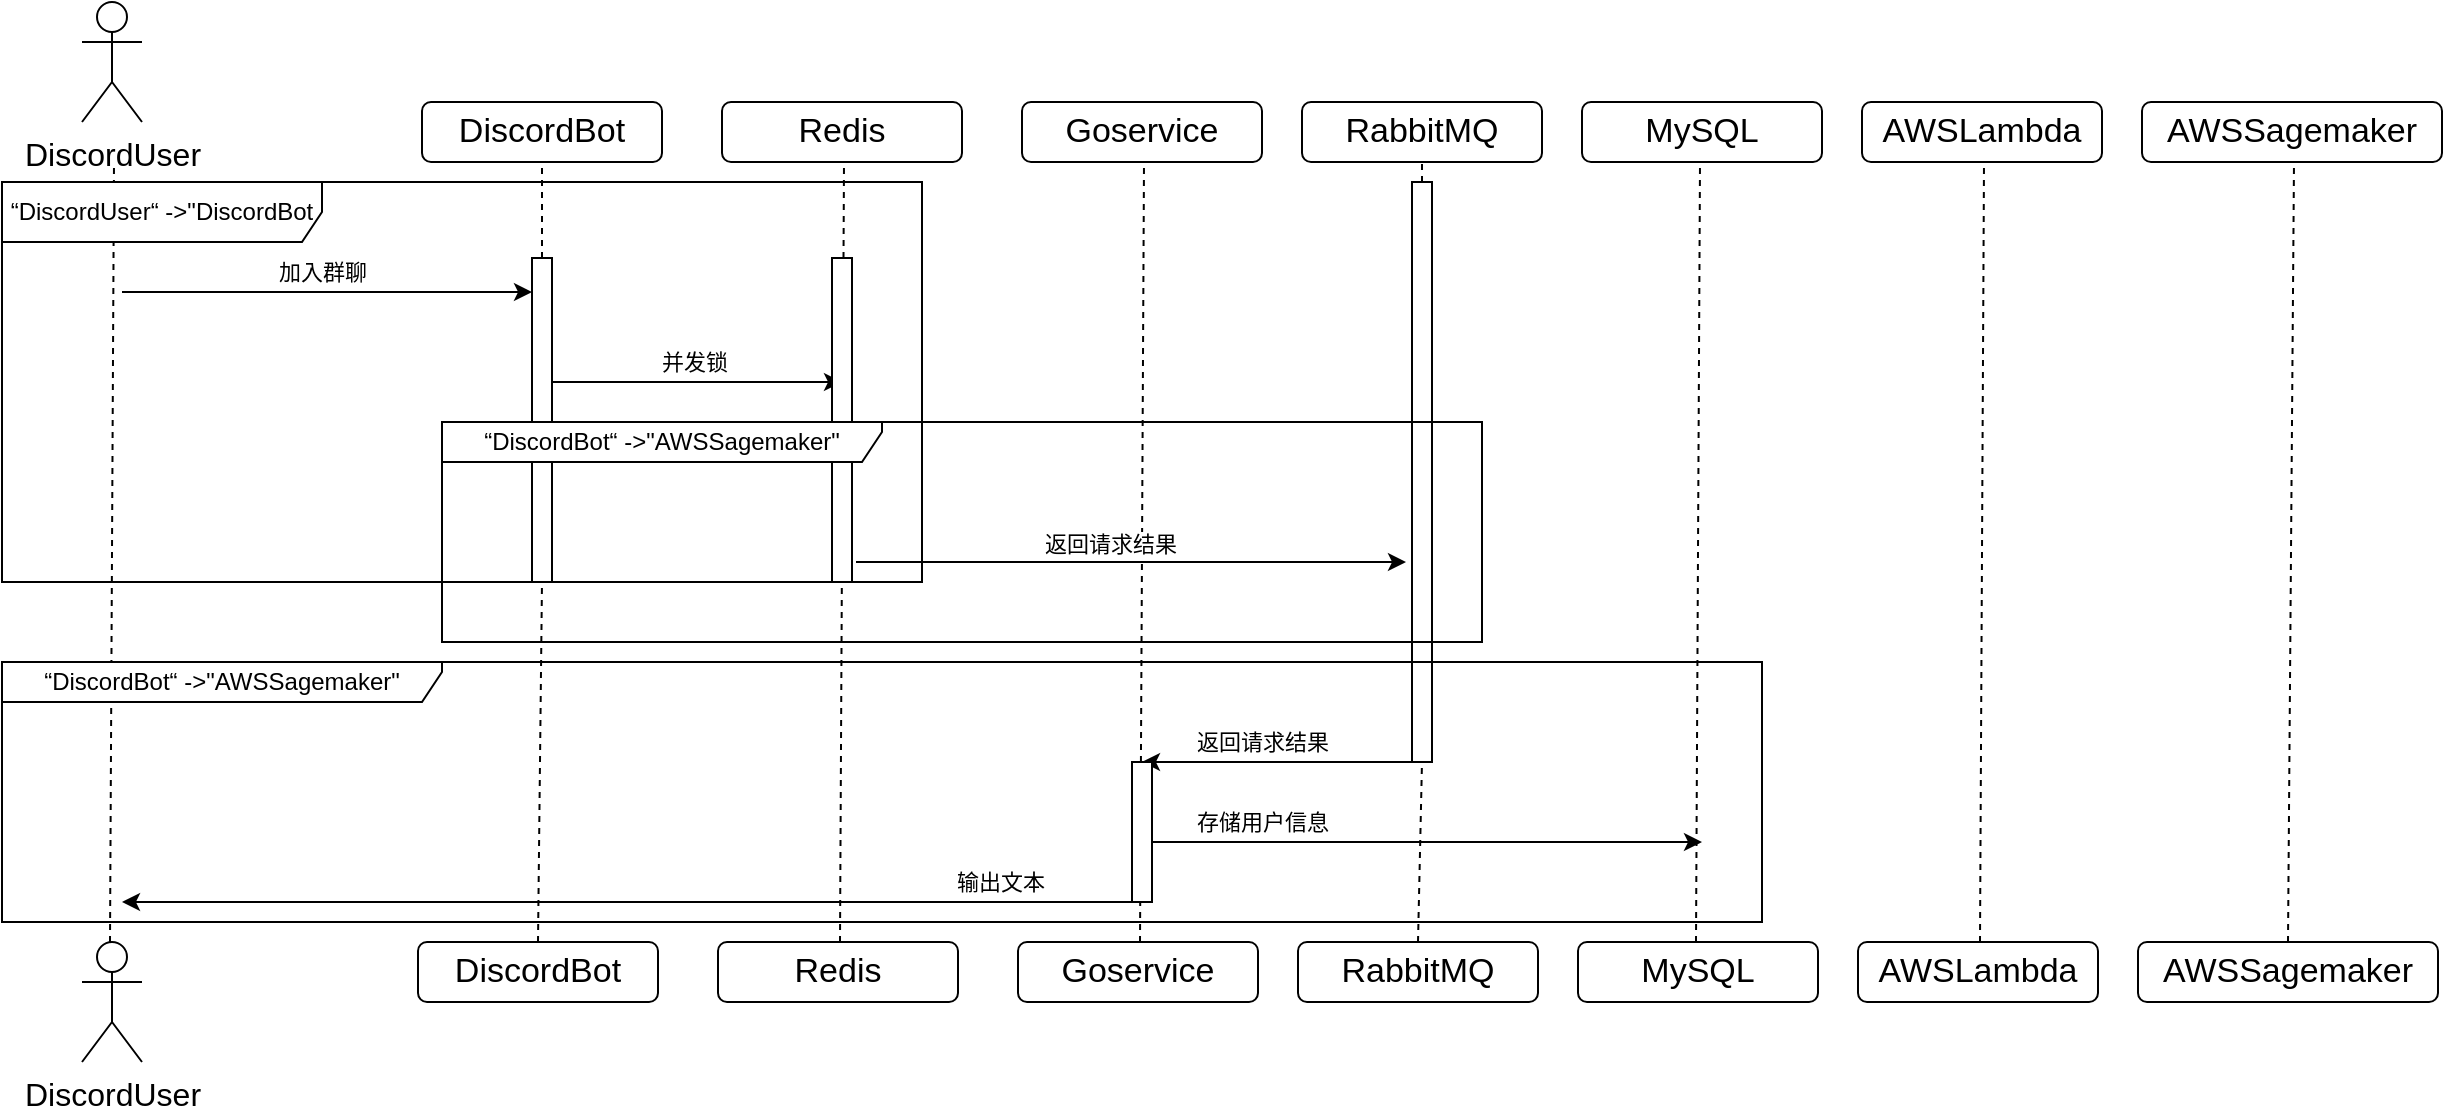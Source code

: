 <mxfile version="21.1.2" type="github">
  <diagram name="Page-1" id="74e2e168-ea6b-b213-b513-2b3c1d86103e">
    <mxGraphModel dx="1378" dy="940" grid="1" gridSize="10" guides="1" tooltips="1" connect="1" arrows="1" fold="1" page="1" pageScale="1" pageWidth="1100" pageHeight="850" background="none" math="0" shadow="0">
      <root>
        <mxCell id="0" />
        <mxCell id="1" parent="0" />
        <mxCell id="5-Ji9P3CsPrjVuzItavN-1" value="DiscordBot" style="rounded=1;whiteSpace=wrap;html=1;fontSize=17;" vertex="1" parent="1">
          <mxGeometry x="310" y="180" width="120" height="30" as="geometry" />
        </mxCell>
        <mxCell id="5-Ji9P3CsPrjVuzItavN-5" value="Redis" style="rounded=1;whiteSpace=wrap;html=1;fontSize=17;" vertex="1" parent="1">
          <mxGeometry x="460" y="180" width="120" height="30" as="geometry" />
        </mxCell>
        <mxCell id="5-Ji9P3CsPrjVuzItavN-6" value="Goservice" style="rounded=1;whiteSpace=wrap;html=1;fontSize=17;" vertex="1" parent="1">
          <mxGeometry x="610" y="180" width="120" height="30" as="geometry" />
        </mxCell>
        <mxCell id="5-Ji9P3CsPrjVuzItavN-7" value="RabbitMQ" style="rounded=1;whiteSpace=wrap;html=1;fontSize=17;" vertex="1" parent="1">
          <mxGeometry x="750" y="180" width="120" height="30" as="geometry" />
        </mxCell>
        <mxCell id="5-Ji9P3CsPrjVuzItavN-8" value="MySQL" style="rounded=1;whiteSpace=wrap;html=1;fontSize=17;" vertex="1" parent="1">
          <mxGeometry x="890" y="180" width="120" height="30" as="geometry" />
        </mxCell>
        <mxCell id="5-Ji9P3CsPrjVuzItavN-9" value="AWSLambda" style="rounded=1;whiteSpace=wrap;html=1;fontSize=17;" vertex="1" parent="1">
          <mxGeometry x="1030" y="180" width="120" height="30" as="geometry" />
        </mxCell>
        <mxCell id="5-Ji9P3CsPrjVuzItavN-10" value="AWSSagemaker" style="rounded=1;whiteSpace=wrap;html=1;fontSize=17;" vertex="1" parent="1">
          <mxGeometry x="1170" y="180" width="150" height="30" as="geometry" />
        </mxCell>
        <mxCell id="5-Ji9P3CsPrjVuzItavN-11" value="DiscordBot" style="rounded=1;whiteSpace=wrap;html=1;fontSize=17;" vertex="1" parent="1">
          <mxGeometry x="308" y="600" width="120" height="30" as="geometry" />
        </mxCell>
        <mxCell id="5-Ji9P3CsPrjVuzItavN-12" value="Redis" style="rounded=1;whiteSpace=wrap;html=1;fontSize=17;" vertex="1" parent="1">
          <mxGeometry x="458" y="600" width="120" height="30" as="geometry" />
        </mxCell>
        <mxCell id="5-Ji9P3CsPrjVuzItavN-13" value="Goservice" style="rounded=1;whiteSpace=wrap;html=1;fontSize=17;" vertex="1" parent="1">
          <mxGeometry x="608" y="600" width="120" height="30" as="geometry" />
        </mxCell>
        <mxCell id="5-Ji9P3CsPrjVuzItavN-14" value="RabbitMQ" style="rounded=1;whiteSpace=wrap;html=1;fontSize=17;" vertex="1" parent="1">
          <mxGeometry x="748" y="600" width="120" height="30" as="geometry" />
        </mxCell>
        <mxCell id="5-Ji9P3CsPrjVuzItavN-15" value="MySQL" style="rounded=1;whiteSpace=wrap;html=1;fontSize=17;" vertex="1" parent="1">
          <mxGeometry x="888" y="600" width="120" height="30" as="geometry" />
        </mxCell>
        <mxCell id="5-Ji9P3CsPrjVuzItavN-16" value="AWSLambda" style="rounded=1;whiteSpace=wrap;html=1;fontSize=17;" vertex="1" parent="1">
          <mxGeometry x="1028" y="600" width="120" height="30" as="geometry" />
        </mxCell>
        <mxCell id="5-Ji9P3CsPrjVuzItavN-17" value="AWSSagemaker" style="rounded=1;whiteSpace=wrap;html=1;fontSize=17;" vertex="1" parent="1">
          <mxGeometry x="1168" y="600" width="150" height="30" as="geometry" />
        </mxCell>
        <mxCell id="5-Ji9P3CsPrjVuzItavN-19" value="" style="endArrow=none;dashed=1;html=1;rounded=0;entryX=0.5;entryY=1;entryDx=0;entryDy=0;exitX=0.5;exitY=0;exitDx=0;exitDy=0;" edge="1" parent="1">
          <mxGeometry width="50" height="50" relative="1" as="geometry">
            <mxPoint x="519" y="600" as="sourcePoint" />
            <mxPoint x="521" y="210" as="targetPoint" />
          </mxGeometry>
        </mxCell>
        <mxCell id="5-Ji9P3CsPrjVuzItavN-20" value="" style="endArrow=none;dashed=1;html=1;rounded=0;entryX=0.5;entryY=1;entryDx=0;entryDy=0;exitX=0.5;exitY=0;exitDx=0;exitDy=0;" edge="1" parent="1">
          <mxGeometry width="50" height="50" relative="1" as="geometry">
            <mxPoint x="669" y="600" as="sourcePoint" />
            <mxPoint x="671" y="210" as="targetPoint" />
          </mxGeometry>
        </mxCell>
        <mxCell id="5-Ji9P3CsPrjVuzItavN-21" value="" style="endArrow=none;dashed=1;html=1;rounded=0;entryX=0.5;entryY=1;entryDx=0;entryDy=0;exitX=0.5;exitY=0;exitDx=0;exitDy=0;" edge="1" parent="1" source="5-Ji9P3CsPrjVuzItavN-44">
          <mxGeometry width="50" height="50" relative="1" as="geometry">
            <mxPoint x="808" y="600" as="sourcePoint" />
            <mxPoint x="810" y="210" as="targetPoint" />
          </mxGeometry>
        </mxCell>
        <mxCell id="5-Ji9P3CsPrjVuzItavN-22" value="" style="endArrow=none;dashed=1;html=1;rounded=0;entryX=0.5;entryY=1;entryDx=0;entryDy=0;exitX=0.5;exitY=0;exitDx=0;exitDy=0;" edge="1" parent="1">
          <mxGeometry width="50" height="50" relative="1" as="geometry">
            <mxPoint x="947" y="600" as="sourcePoint" />
            <mxPoint x="949" y="210" as="targetPoint" />
          </mxGeometry>
        </mxCell>
        <mxCell id="5-Ji9P3CsPrjVuzItavN-23" value="" style="endArrow=none;dashed=1;html=1;rounded=0;entryX=0.5;entryY=1;entryDx=0;entryDy=0;exitX=0.5;exitY=0;exitDx=0;exitDy=0;" edge="1" parent="1">
          <mxGeometry width="50" height="50" relative="1" as="geometry">
            <mxPoint x="1089" y="600" as="sourcePoint" />
            <mxPoint x="1091" y="210" as="targetPoint" />
          </mxGeometry>
        </mxCell>
        <mxCell id="5-Ji9P3CsPrjVuzItavN-24" value="" style="endArrow=none;dashed=1;html=1;rounded=0;entryX=0.5;entryY=1;entryDx=0;entryDy=0;exitX=0.5;exitY=0;exitDx=0;exitDy=0;" edge="1" parent="1" source="5-Ji9P3CsPrjVuzItavN-17">
          <mxGeometry width="50" height="50" relative="1" as="geometry">
            <mxPoint x="1246" y="390" as="sourcePoint" />
            <mxPoint x="1246" y="210" as="targetPoint" />
          </mxGeometry>
        </mxCell>
        <mxCell id="5-Ji9P3CsPrjVuzItavN-26" value="DiscordUser" style="shape=umlActor;verticalLabelPosition=bottom;verticalAlign=top;html=1;outlineConnect=0;fontSize=16;" vertex="1" parent="1">
          <mxGeometry x="140" y="130" width="30" height="60" as="geometry" />
        </mxCell>
        <mxCell id="5-Ji9P3CsPrjVuzItavN-29" value="DiscordUser" style="shape=umlActor;verticalLabelPosition=bottom;verticalAlign=top;html=1;outlineConnect=0;fontSize=16;" vertex="1" parent="1">
          <mxGeometry x="140" y="600" width="30" height="60" as="geometry" />
        </mxCell>
        <mxCell id="5-Ji9P3CsPrjVuzItavN-30" value="" style="endArrow=none;dashed=1;html=1;rounded=0;entryX=0.5;entryY=1;entryDx=0;entryDy=0;exitX=0.5;exitY=0;exitDx=0;exitDy=0;" edge="1" parent="1">
          <mxGeometry width="50" height="50" relative="1" as="geometry">
            <mxPoint x="154" y="600" as="sourcePoint" />
            <mxPoint x="156" y="210" as="targetPoint" />
          </mxGeometry>
        </mxCell>
        <mxCell id="5-Ji9P3CsPrjVuzItavN-33" value="" style="endArrow=none;dashed=1;html=1;rounded=0;entryX=0.5;entryY=1;entryDx=0;entryDy=0;exitX=0.5;exitY=0;exitDx=0;exitDy=0;" edge="1" parent="1" source="5-Ji9P3CsPrjVuzItavN-36" target="5-Ji9P3CsPrjVuzItavN-1">
          <mxGeometry width="50" height="50" relative="1" as="geometry">
            <mxPoint x="368" y="600" as="sourcePoint" />
            <mxPoint x="370" y="210" as="targetPoint" />
          </mxGeometry>
        </mxCell>
        <mxCell id="5-Ji9P3CsPrjVuzItavN-35" value="加入群聊" style="endArrow=classic;html=1;rounded=0;" edge="1" parent="1">
          <mxGeometry x="-0.024" y="10" width="50" height="50" relative="1" as="geometry">
            <mxPoint x="160" y="275" as="sourcePoint" />
            <mxPoint x="365" y="275" as="targetPoint" />
            <mxPoint as="offset" />
          </mxGeometry>
        </mxCell>
        <mxCell id="5-Ji9P3CsPrjVuzItavN-38" value="" style="endArrow=none;dashed=1;html=1;rounded=0;entryX=0.5;entryY=1;entryDx=0;entryDy=0;exitX=0.5;exitY=0;exitDx=0;exitDy=0;" edge="1" parent="1" source="5-Ji9P3CsPrjVuzItavN-11" target="5-Ji9P3CsPrjVuzItavN-36">
          <mxGeometry width="50" height="50" relative="1" as="geometry">
            <mxPoint x="368" y="600" as="sourcePoint" />
            <mxPoint x="370" y="210" as="targetPoint" />
          </mxGeometry>
        </mxCell>
        <mxCell id="5-Ji9P3CsPrjVuzItavN-36" value="" style="html=1;points=[];perimeter=orthogonalPerimeter;outlineConnect=0;targetShapes=umlLifeline;portConstraint=eastwest;newEdgeStyle={&quot;edgeStyle&quot;:&quot;elbowEdgeStyle&quot;,&quot;elbow&quot;:&quot;vertical&quot;,&quot;curved&quot;:0,&quot;rounded&quot;:0};" vertex="1" parent="1">
          <mxGeometry x="365" y="258" width="10" height="162" as="geometry" />
        </mxCell>
        <mxCell id="5-Ji9P3CsPrjVuzItavN-39" value="并发锁" style="endArrow=classic;html=1;rounded=0;" edge="1" parent="1">
          <mxGeometry x="-0.024" y="10" width="50" height="50" relative="1" as="geometry">
            <mxPoint x="375" y="320" as="sourcePoint" />
            <mxPoint x="520" y="320" as="targetPoint" />
            <mxPoint as="offset" />
          </mxGeometry>
        </mxCell>
        <mxCell id="5-Ji9P3CsPrjVuzItavN-45" value="" style="endArrow=none;dashed=1;html=1;rounded=0;entryX=0.5;entryY=1;entryDx=0;entryDy=0;exitX=0.5;exitY=0;exitDx=0;exitDy=0;" edge="1" parent="1" target="5-Ji9P3CsPrjVuzItavN-44">
          <mxGeometry width="50" height="50" relative="1" as="geometry">
            <mxPoint x="808" y="600" as="sourcePoint" />
            <mxPoint x="810" y="210" as="targetPoint" />
          </mxGeometry>
        </mxCell>
        <mxCell id="5-Ji9P3CsPrjVuzItavN-44" value="" style="html=1;points=[];perimeter=orthogonalPerimeter;outlineConnect=0;targetShapes=umlLifeline;portConstraint=eastwest;newEdgeStyle={&quot;edgeStyle&quot;:&quot;elbowEdgeStyle&quot;,&quot;elbow&quot;:&quot;vertical&quot;,&quot;curved&quot;:0,&quot;rounded&quot;:0};" vertex="1" parent="1">
          <mxGeometry x="805" y="220" width="10" height="290" as="geometry" />
        </mxCell>
        <mxCell id="5-Ji9P3CsPrjVuzItavN-46" value="返回请求结果" style="endArrow=classic;html=1;rounded=0;" edge="1" parent="1">
          <mxGeometry x="0.172" y="-10" width="50" height="50" relative="1" as="geometry">
            <mxPoint x="815" y="510" as="sourcePoint" />
            <mxPoint x="670" y="510" as="targetPoint" />
            <mxPoint as="offset" />
          </mxGeometry>
        </mxCell>
        <mxCell id="5-Ji9P3CsPrjVuzItavN-47" value="" style="html=1;points=[];perimeter=orthogonalPerimeter;outlineConnect=0;targetShapes=umlLifeline;portConstraint=eastwest;newEdgeStyle={&quot;edgeStyle&quot;:&quot;elbowEdgeStyle&quot;,&quot;elbow&quot;:&quot;vertical&quot;,&quot;curved&quot;:0,&quot;rounded&quot;:0};" vertex="1" parent="1">
          <mxGeometry x="665" y="510" width="10" height="70" as="geometry" />
        </mxCell>
        <mxCell id="5-Ji9P3CsPrjVuzItavN-48" value="存储用户信息" style="endArrow=classic;html=1;rounded=0;" edge="1" parent="1">
          <mxGeometry x="-0.6" y="10" width="50" height="50" relative="1" as="geometry">
            <mxPoint x="675" y="550" as="sourcePoint" />
            <mxPoint x="950" y="550" as="targetPoint" />
            <mxPoint as="offset" />
          </mxGeometry>
        </mxCell>
        <mxCell id="5-Ji9P3CsPrjVuzItavN-49" value="输出文本" style="endArrow=classic;html=1;rounded=0;" edge="1" parent="1" source="5-Ji9P3CsPrjVuzItavN-47">
          <mxGeometry x="-0.743" y="-10" width="50" height="50" relative="1" as="geometry">
            <mxPoint x="305" y="580" as="sourcePoint" />
            <mxPoint x="160" y="580" as="targetPoint" />
            <mxPoint x="-1" as="offset" />
          </mxGeometry>
        </mxCell>
        <mxCell id="5-Ji9P3CsPrjVuzItavN-50" value="“DiscordUser“ -&amp;gt;&quot;DiscordBot" style="shape=umlFrame;whiteSpace=wrap;html=1;pointerEvents=0;recursiveResize=0;container=1;collapsible=0;width=160;" vertex="1" parent="1">
          <mxGeometry x="100" y="220" width="460" height="200" as="geometry" />
        </mxCell>
        <mxCell id="5-Ji9P3CsPrjVuzItavN-56" value="" style="html=1;points=[];perimeter=orthogonalPerimeter;outlineConnect=0;targetShapes=umlLifeline;portConstraint=eastwest;newEdgeStyle={&quot;edgeStyle&quot;:&quot;elbowEdgeStyle&quot;,&quot;elbow&quot;:&quot;vertical&quot;,&quot;curved&quot;:0,&quot;rounded&quot;:0};" vertex="1" parent="5-Ji9P3CsPrjVuzItavN-50">
          <mxGeometry x="415" y="38" width="10" height="162" as="geometry" />
        </mxCell>
        <mxCell id="5-Ji9P3CsPrjVuzItavN-51" value="“DiscordBot“ -&amp;gt;&quot;AWSSagemaker&quot;" style="shape=umlFrame;whiteSpace=wrap;html=1;pointerEvents=0;recursiveResize=0;container=1;collapsible=0;width=220;height=20;" vertex="1" parent="1">
          <mxGeometry x="320" y="340" width="520" height="110" as="geometry" />
        </mxCell>
        <mxCell id="5-Ji9P3CsPrjVuzItavN-57" value="返回请求结果" style="endArrow=classic;html=1;rounded=0;" edge="1" parent="5-Ji9P3CsPrjVuzItavN-51">
          <mxGeometry x="-0.071" y="9" width="50" height="50" relative="1" as="geometry">
            <mxPoint x="207" y="70" as="sourcePoint" />
            <mxPoint x="482" y="70" as="targetPoint" />
            <mxPoint x="-1" as="offset" />
          </mxGeometry>
        </mxCell>
        <mxCell id="5-Ji9P3CsPrjVuzItavN-53" value="“DiscordBot“ -&amp;gt;&quot;AWSSagemaker&quot;" style="shape=umlFrame;whiteSpace=wrap;html=1;pointerEvents=0;recursiveResize=0;container=1;collapsible=0;width=220;height=20;" vertex="1" parent="1">
          <mxGeometry x="100" y="460" width="880" height="130" as="geometry" />
        </mxCell>
      </root>
    </mxGraphModel>
  </diagram>
</mxfile>
